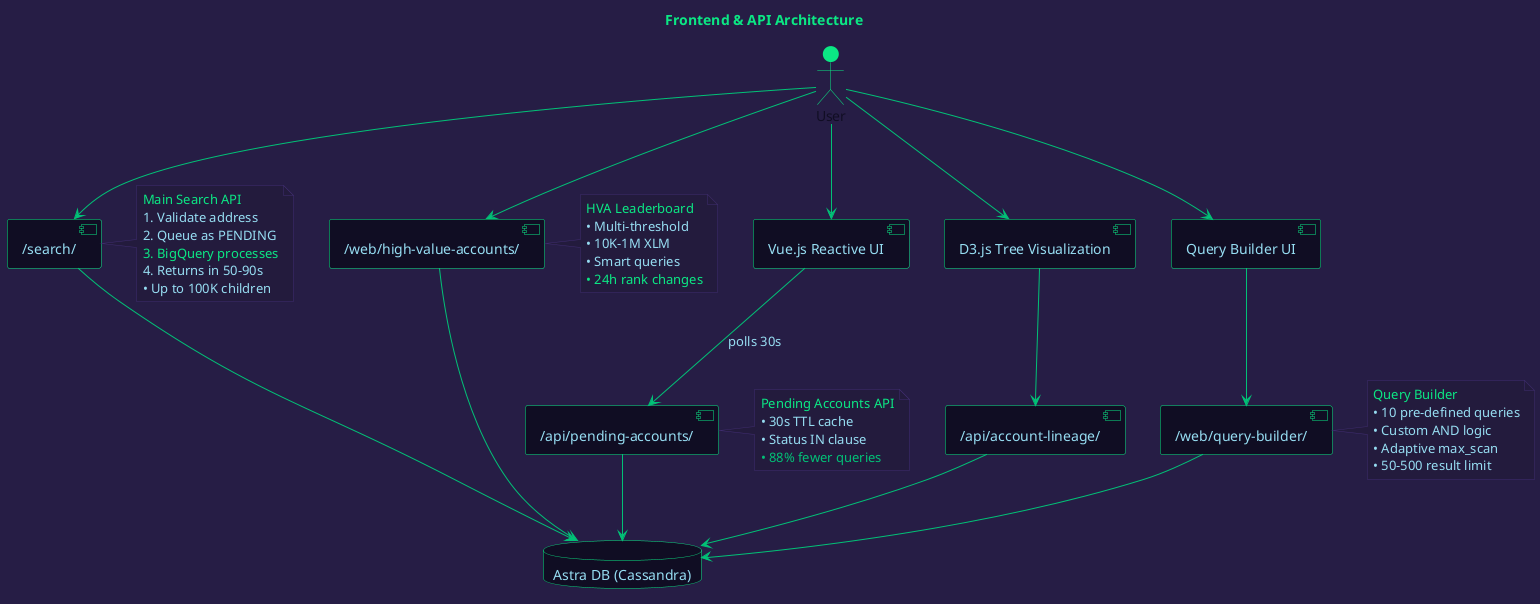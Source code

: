 @startuml 04_frontend_api

skinparam backgroundColor #261D45
skinparam defaultFontColor #96DDF2

top to bottom direction

skinparam component {
  BackgroundColor #100D23
  BorderColor #0BE784
  FontColor #96DDF2
  ArrowColor #01C176
}

skinparam database {
  BackgroundColor #100D23
  BorderColor #0BE784
  FontColor #96DDF2
}

skinparam actor {
  BackgroundColor #0BE784
  BorderColor #0BE784
  FontColor #100D23
}

skinparam note {
  BackgroundColor #231B3D
  BorderColor #3f2c70
  FontColor #96DDF2
}

title <color:#0BE784>Frontend & API Architecture

actor User #0BE784

component "Vue.js Reactive UI" as Vue
component "D3.js Tree Visualization" as D3
component "Query Builder UI" as QueryBuilder

component "/api/pending-accounts/" as PendingAPI
component "/api/account-lineage/" as LineageAPI
component "/web/query-builder/" as QueryBuilderAPI
component "/search/" as SearchAPI
component "/web/high-value-accounts/" as HVAAPI

database "Astra DB (Cassandra)" as DB

User -down-> Vue
User -down-> D3
User -down-> QueryBuilder
User -down-> SearchAPI
User -down-> HVAAPI

Vue -down-> PendingAPI : "polls 30s"
D3 -down-> LineageAPI
QueryBuilder -down-> QueryBuilderAPI

PendingAPI -down-> DB
LineageAPI -down-> DB
QueryBuilderAPI -down-> DB
SearchAPI -down-> DB
HVAAPI -down-> DB

note right of PendingAPI
  <color:#0BE784>Pending Accounts API
  <color:#96DDF2>• 30s TTL cache
  <color:#96DDF2>• Status IN clause
  <color:#01C176>• 88% fewer queries
end note

note right of SearchAPI
  <color:#0BE784>Main Search API
  <color:#96DDF2>1. Validate address
  <color:#96DDF2>2. Queue as PENDING
  <color:#0BE784>3. BigQuery processes
  <color:#96DDF2>4. Returns in 50-90s
  <color:#96DDF2>• Up to 100K children
end note

note right of HVAAPI
  <color:#0BE784>HVA Leaderboard
  <color:#96DDF2>• Multi-threshold
  <color:#96DDF2>• 10K-1M XLM
  <color:#96DDF2>• Smart queries
  <color:#0BE784>• 24h rank changes
end note

note right of QueryBuilderAPI
  <color:#0BE784>Query Builder
  <color:#96DDF2>• 10 pre-defined queries
  <color:#96DDF2>• Custom AND logic
  <color:#96DDF2>• Adaptive max_scan
  <color:#96DDF2>• 50-500 result limit
end note

@enduml

